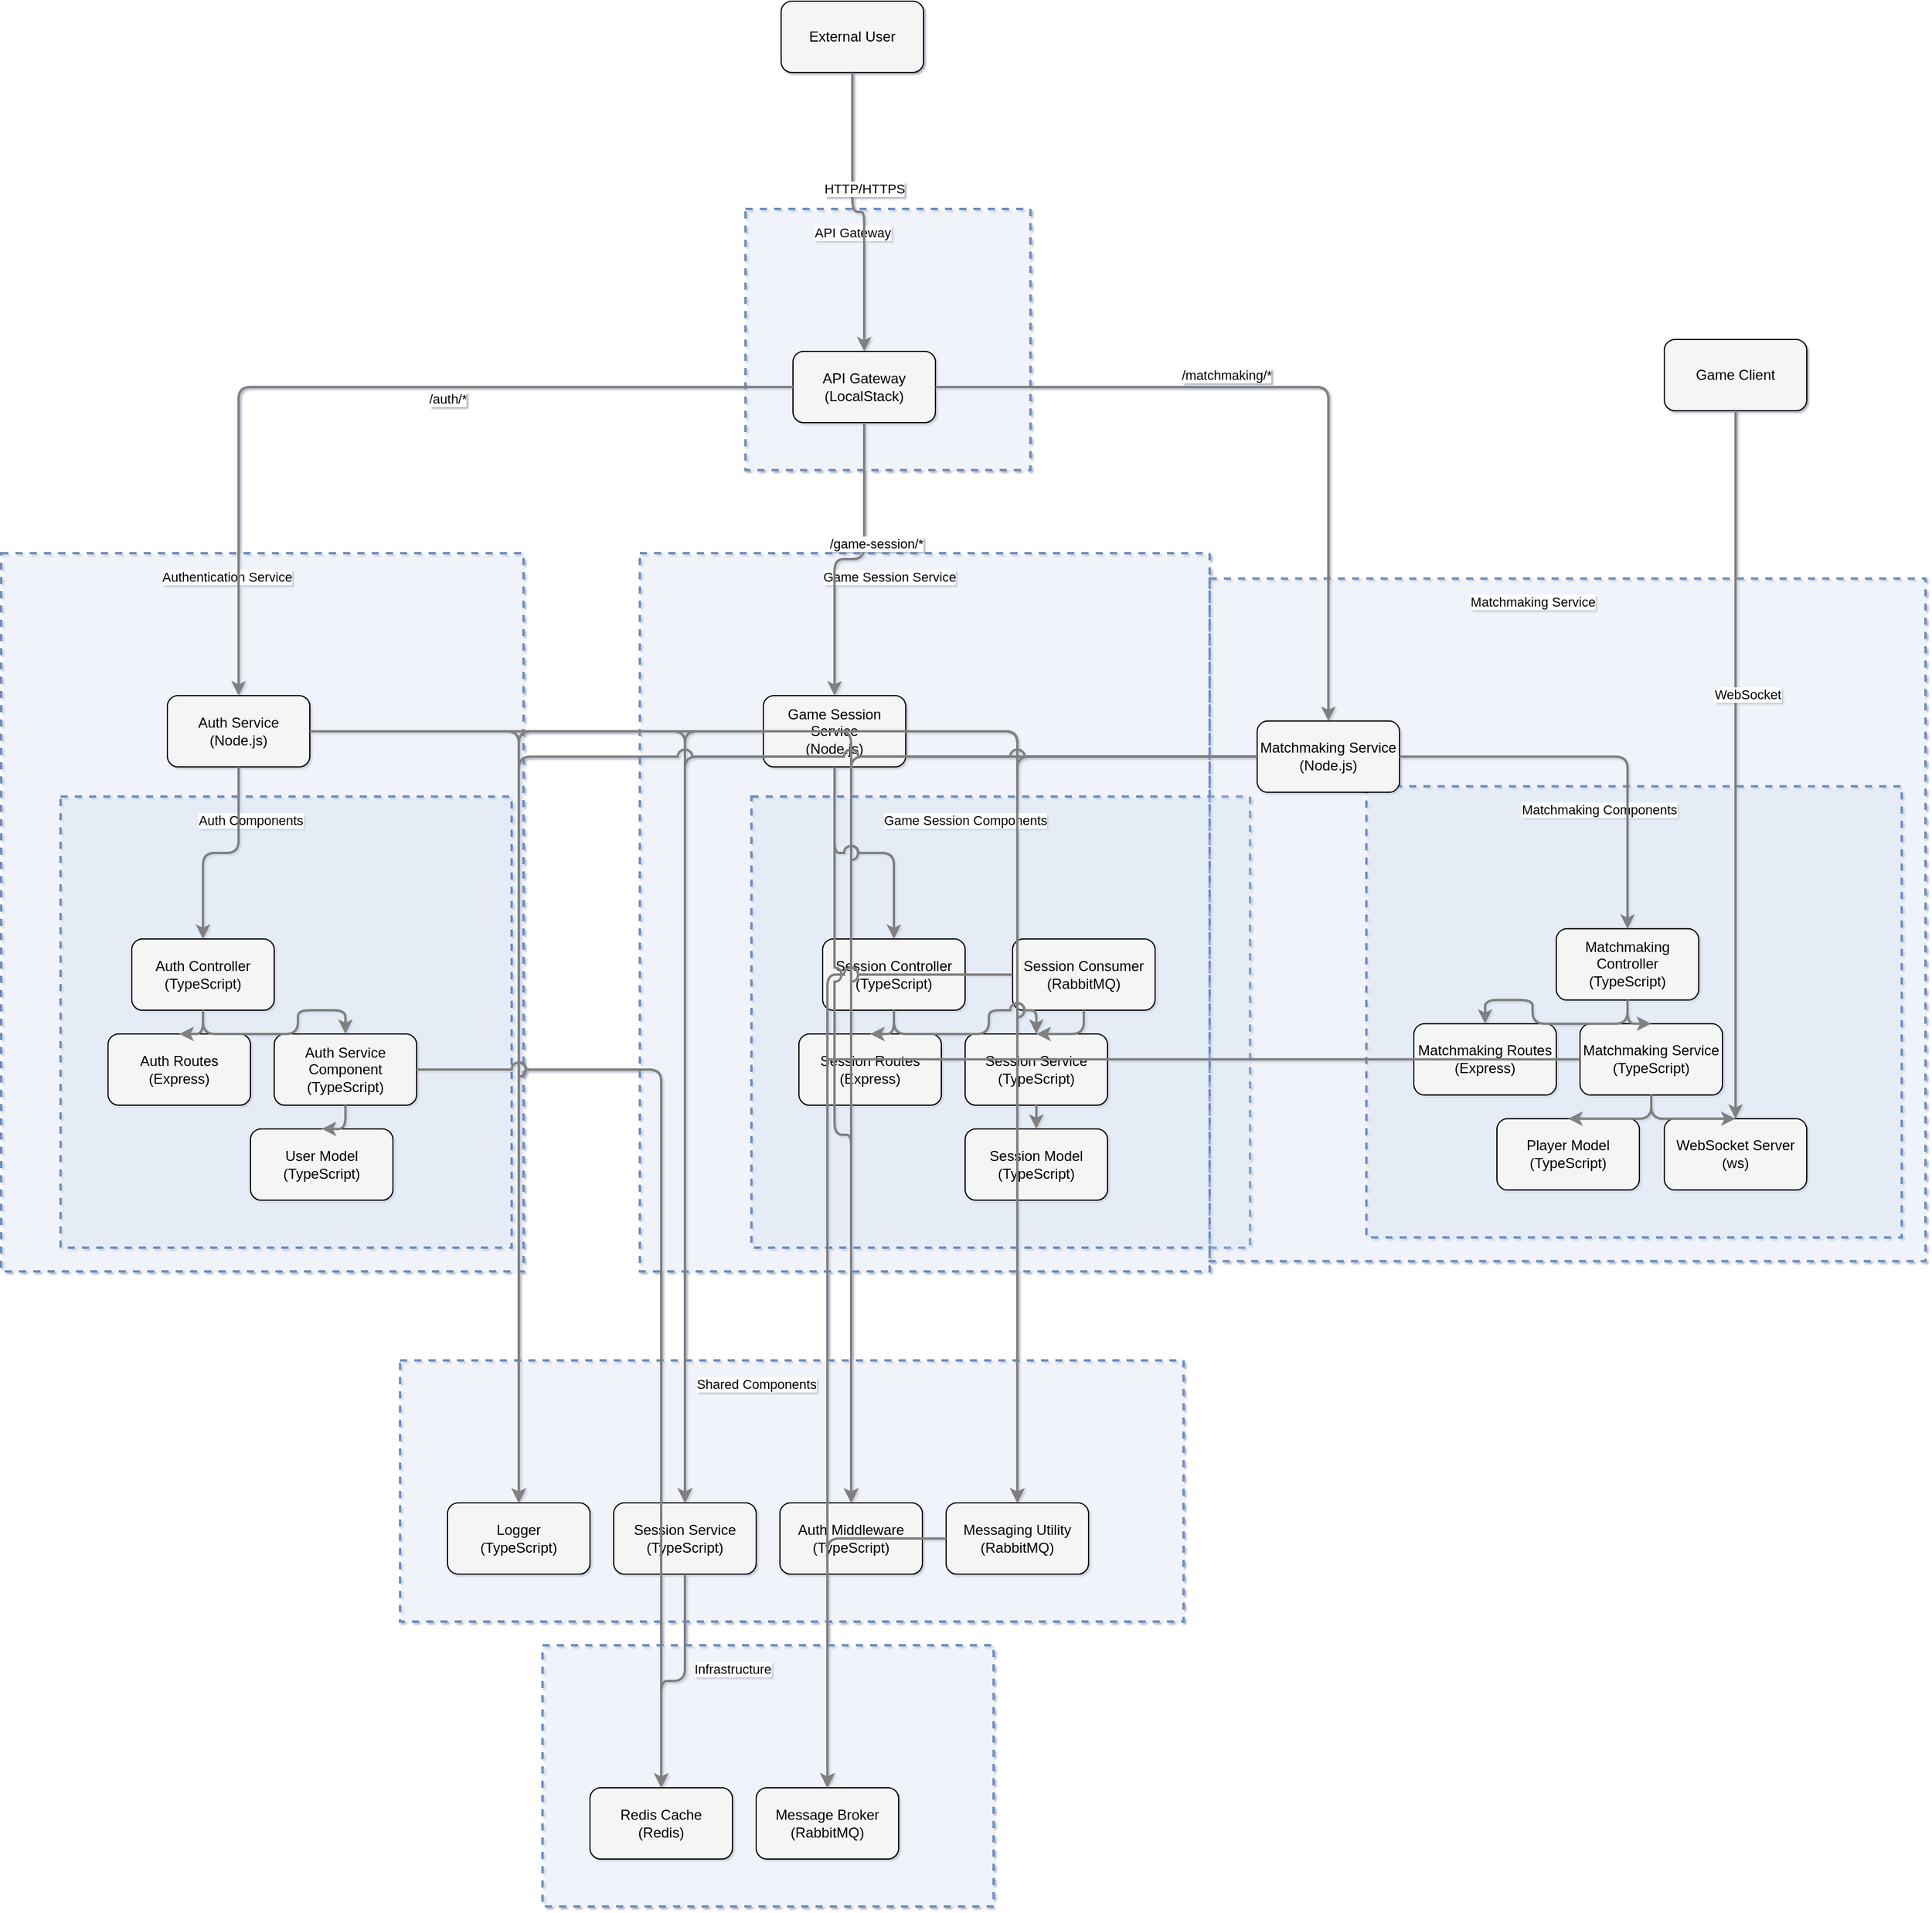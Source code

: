 <mxfile version="26.0.4">
  <diagram id="codeviz-diagram" name="System Diagram">
    <mxGraphModel dx="1434" dy="746" grid="1" gridSize="10" guides="1" tooltips="1" connect="1" arrows="1" fold="1" page="1" pageScale="1" pageWidth="1169" pageHeight="827" background="none" math="0" shadow="1">
      <root>
        <mxCell id="0" />
        <mxCell id="1" parent="0" />
        <mxCell id="Infrastructure" value="" style="html=1;whiteSpace=wrap;container=1;fillColor=#dae8fc;strokeColor=#6c8ebf;dashed=1;fillOpacity=20;strokeWidth=2;containerType=none;recursiveResize=0;movable=1;resizable=1;autosize=0;dropTarget=0" parent="1" vertex="1">
          <mxGeometry x="488" y="1397" width="380" height="220" as="geometry" />
        </mxCell>
        <mxCell id="RabbitMQ" value="Message Broker&lt;br&gt;(RabbitMQ)" style="rounded=1;whiteSpace=wrap;html=1;fillColor=#f5f5f5" parent="Infrastructure" vertex="1">
          <mxGeometry x="180" y="120" width="120" height="60" as="geometry" />
        </mxCell>
        <mxCell id="Redis" value="Redis Cache&lt;br&gt;(Redis)" style="rounded=1;whiteSpace=wrap;html=1;fillColor=#f5f5f5" parent="Infrastructure" vertex="1">
          <mxGeometry x="40" y="120" width="120" height="60" as="geometry" />
        </mxCell>
        <mxCell id="Infrastructure_label" value="Infrastructure" style="edgeLabel;html=1;align=center;verticalAlign=middle;resizable=0;labelBackgroundColor=white;spacing=5" parent="1" vertex="1">
          <mxGeometry x="496" y="1405" width="304" height="24" as="geometry" />
        </mxCell>
        <mxCell id="subGraph0" value="" style="html=1;whiteSpace=wrap;container=1;fillColor=#dae8fc;strokeColor=#6c8ebf;dashed=1;fillOpacity=20;strokeWidth=2;containerType=none;recursiveResize=0;movable=1;resizable=1;autosize=0;dropTarget=0" parent="1" vertex="1">
          <mxGeometry x="659" y="187" width="240" height="220" as="geometry" />
        </mxCell>
        <mxCell id="APIGateway" value="API Gateway&lt;br&gt;(LocalStack)" style="rounded=1;whiteSpace=wrap;html=1;fillColor=#f5f5f5" parent="subGraph0" vertex="1">
          <mxGeometry x="40" y="120" width="120" height="60" as="geometry" />
        </mxCell>
        <mxCell id="subGraph0_label" value="API Gateway" style="edgeLabel;html=1;align=center;verticalAlign=middle;resizable=0;labelBackgroundColor=white;spacing=5" parent="1" vertex="1">
          <mxGeometry x="667" y="195" width="164" height="24" as="geometry" />
        </mxCell>
        <mxCell id="subGraph2" value="" style="html=1;whiteSpace=wrap;container=1;fillColor=#dae8fc;strokeColor=#6c8ebf;dashed=1;fillOpacity=20;strokeWidth=2;containerType=none;recursiveResize=0;movable=1;resizable=1;autosize=0;dropTarget=0" parent="1" vertex="1">
          <mxGeometry x="32" y="477" width="440" height="605" as="geometry" />
        </mxCell>
        <mxCell id="subGraph1" value="" style="html=1;whiteSpace=wrap;container=1;fillColor=#dae8fc;strokeColor=#6c8ebf;dashed=1;fillOpacity=20;strokeWidth=2;containerType=none;recursiveResize=0;movable=1;resizable=1;autosize=0;dropTarget=0" parent="subGraph2" vertex="1">
          <mxGeometry x="50" y="205" width="380" height="380" as="geometry" />
        </mxCell>
        <mxCell id="AuthController" value="Auth Controller&lt;br&gt;(TypeScript)" style="rounded=1;whiteSpace=wrap;html=1;fillColor=#f5f5f5" parent="subGraph1" vertex="1">
          <mxGeometry x="60" y="120" width="120" height="60" as="geometry" />
        </mxCell>
        <mxCell id="AuthRoutes" value="Auth Routes&lt;br&gt;(Express)" style="rounded=1;whiteSpace=wrap;html=1;fillColor=#f5f5f5" parent="subGraph1" vertex="1">
          <mxGeometry x="40" y="200" width="120" height="60" as="geometry" />
        </mxCell>
        <mxCell id="AuthServiceComponent" value="Auth Service Component&lt;br&gt;(TypeScript)" style="rounded=1;whiteSpace=wrap;html=1;fillColor=#f5f5f5" parent="subGraph1" vertex="1">
          <mxGeometry x="180" y="200" width="120" height="60" as="geometry" />
        </mxCell>
        <mxCell id="UserModel" value="User Model&lt;br&gt;(TypeScript)" style="rounded=1;whiteSpace=wrap;html=1;fillColor=#f5f5f5" parent="subGraph1" vertex="1">
          <mxGeometry x="160" y="280" width="120" height="60" as="geometry" />
        </mxCell>
        <mxCell id="subGraph1_label" value="Auth Components" style="edgeLabel;html=1;align=center;verticalAlign=middle;resizable=0;labelBackgroundColor=white;spacing=5" parent="subGraph2" vertex="1">
          <mxGeometry x="58" y="213" width="304" height="24" as="geometry" />
        </mxCell>
        <mxCell id="AuthService" value="Auth Service&lt;br&gt;(Node.js)" style="rounded=1;whiteSpace=wrap;html=1;fillColor=#f5f5f5" parent="subGraph2" vertex="1">
          <mxGeometry x="140" y="120" width="120" height="60" as="geometry" />
        </mxCell>
        <mxCell id="subGraph2_label" value="Authentication Service" style="edgeLabel;html=1;align=center;verticalAlign=middle;resizable=0;labelBackgroundColor=white;spacing=5" parent="1" vertex="1">
          <mxGeometry x="40" y="485" width="364" height="24" as="geometry" />
        </mxCell>
        <mxCell id="subGraph4" value="" style="html=1;whiteSpace=wrap;container=1;fillColor=#dae8fc;strokeColor=#6c8ebf;dashed=1;fillOpacity=20;strokeWidth=2;containerType=none;recursiveResize=0;movable=1;resizable=1;autosize=0;dropTarget=0" parent="1" vertex="1">
          <mxGeometry x="570" y="477" width="480" height="605" as="geometry" />
        </mxCell>
        <mxCell id="subGraph3" value="" style="html=1;whiteSpace=wrap;container=1;fillColor=#dae8fc;strokeColor=#6c8ebf;dashed=1;fillOpacity=20;strokeWidth=2;containerType=none;recursiveResize=0;movable=1;resizable=1;autosize=0;dropTarget=0" parent="subGraph4" vertex="1">
          <mxGeometry x="94" y="205" width="420" height="380" as="geometry" />
        </mxCell>
        <mxCell id="GameSessionConsumer" value="Session Consumer&lt;br&gt;(RabbitMQ)" style="rounded=1;whiteSpace=wrap;html=1;fillColor=#f5f5f5" parent="subGraph3" vertex="1">
          <mxGeometry x="220" y="120" width="120" height="60" as="geometry" />
        </mxCell>
        <mxCell id="GameSessionController" value="Session Controller&lt;br&gt;(TypeScript)" style="rounded=1;whiteSpace=wrap;html=1;fillColor=#f5f5f5" parent="subGraph3" vertex="1">
          <mxGeometry x="60" y="120" width="120" height="60" as="geometry" />
        </mxCell>
        <mxCell id="GameSessionModel" value="Session Model&lt;br&gt;(TypeScript)" style="rounded=1;whiteSpace=wrap;html=1;fillColor=#f5f5f5" parent="subGraph3" vertex="1">
          <mxGeometry x="180" y="280" width="120" height="60" as="geometry" />
        </mxCell>
        <mxCell id="GameSessionRoutes" value="Session Routes&lt;br&gt;(Express)" style="rounded=1;whiteSpace=wrap;html=1;fillColor=#f5f5f5" parent="subGraph3" vertex="1">
          <mxGeometry x="40" y="200" width="120" height="60" as="geometry" />
        </mxCell>
        <mxCell id="GameSessionServiceComponent" value="Session Service&lt;br&gt;(TypeScript)" style="rounded=1;whiteSpace=wrap;html=1;fillColor=#f5f5f5" parent="subGraph3" vertex="1">
          <mxGeometry x="180" y="200" width="120" height="60" as="geometry" />
        </mxCell>
        <mxCell id="subGraph3_label" value="Game Session Components" style="edgeLabel;html=1;align=center;verticalAlign=middle;resizable=0;labelBackgroundColor=white;spacing=5" parent="subGraph4" vertex="1">
          <mxGeometry x="102" y="213" width="344" height="24" as="geometry" />
        </mxCell>
        <mxCell id="GameSessionService" value="Game Session Service&lt;br&gt;(Node.js)" style="rounded=1;whiteSpace=wrap;html=1;fillColor=#f5f5f5" parent="subGraph4" vertex="1">
          <mxGeometry x="104" y="120" width="120" height="60" as="geometry" />
        </mxCell>
        <mxCell id="subGraph4_label" value="Game Session Service" style="edgeLabel;html=1;align=center;verticalAlign=middle;resizable=0;labelBackgroundColor=white;spacing=5" parent="1" vertex="1">
          <mxGeometry x="578" y="485" width="404" height="24" as="geometry" />
        </mxCell>
        <mxCell id="subGraph6" value="" style="html=1;whiteSpace=wrap;container=1;fillColor=#dae8fc;strokeColor=#6c8ebf;dashed=1;fillOpacity=20;strokeWidth=2;containerType=none;recursiveResize=0;movable=1;resizable=1;autosize=0;dropTarget=0" parent="1" vertex="1">
          <mxGeometry x="1050" y="498.429" width="603" height="575" as="geometry" />
        </mxCell>
        <mxCell id="subGraph5" value="" style="html=1;whiteSpace=wrap;container=1;fillColor=#dae8fc;strokeColor=#6c8ebf;dashed=1;fillOpacity=20;strokeWidth=2;containerType=none;recursiveResize=0;movable=1;resizable=1;autosize=0;dropTarget=0" parent="subGraph6" vertex="1">
          <mxGeometry x="132" y="175" width="451" height="380" as="geometry" />
        </mxCell>
        <mxCell id="MatchController" value="Matchmaking Controller&lt;br&gt;(TypeScript)" style="rounded=1;whiteSpace=wrap;html=1;fillColor=#f5f5f5" parent="subGraph5" vertex="1">
          <mxGeometry x="160" y="120" width="120" height="60" as="geometry" />
        </mxCell>
        <mxCell id="MatchRoutes" value="Matchmaking Routes&lt;br&gt;(Express)" style="rounded=1;whiteSpace=wrap;html=1;fillColor=#f5f5f5" parent="subGraph5" vertex="1">
          <mxGeometry x="40" y="200" width="120" height="60" as="geometry" />
        </mxCell>
        <mxCell id="MatchServiceComponent" value="Matchmaking Service&lt;br&gt;(TypeScript)" style="rounded=1;whiteSpace=wrap;html=1;fillColor=#f5f5f5" parent="subGraph5" vertex="1">
          <mxGeometry x="180" y="200" width="120" height="60" as="geometry" />
        </mxCell>
        <mxCell id="PlayerModel" value="Player Model&lt;br&gt;(TypeScript)" style="rounded=1;whiteSpace=wrap;html=1;fillColor=#f5f5f5" parent="subGraph5" vertex="1">
          <mxGeometry x="110" y="280" width="120" height="60" as="geometry" />
        </mxCell>
        <mxCell id="WebSocketServer" value="WebSocket Server&lt;br&gt;(ws)" style="rounded=1;whiteSpace=wrap;html=1;fillColor=#f5f5f5" parent="subGraph5" vertex="1">
          <mxGeometry x="251" y="280" width="120" height="60" as="geometry" />
        </mxCell>
        <mxCell id="subGraph5_label" value="Matchmaking Components" style="edgeLabel;html=1;align=center;verticalAlign=middle;resizable=0;labelBackgroundColor=white;spacing=5" parent="subGraph6" vertex="1">
          <mxGeometry x="140" y="183" width="375" height="24" as="geometry" />
        </mxCell>
        <mxCell id="MatchmakingService" value="Matchmaking Service&lt;br&gt;(Node.js)" style="rounded=1;whiteSpace=wrap;html=1;fillColor=#f5f5f5" parent="subGraph6" vertex="1">
          <mxGeometry x="40" y="120" width="120" height="60" as="geometry" />
        </mxCell>
        <mxCell id="subGraph6_label" value="Matchmaking Service" style="edgeLabel;html=1;align=center;verticalAlign=middle;resizable=0;labelBackgroundColor=white;spacing=5" parent="1" vertex="1">
          <mxGeometry x="1058" y="506.429" width="527" height="24" as="geometry" />
        </mxCell>
        <mxCell id="subGraph7" value="" style="html=1;whiteSpace=wrap;container=1;fillColor=#dae8fc;strokeColor=#6c8ebf;dashed=1;fillOpacity=20;strokeWidth=2;containerType=none;recursiveResize=0;movable=1;resizable=1;autosize=0;dropTarget=0" parent="1" vertex="1">
          <mxGeometry x="368" y="1157" width="660" height="220" as="geometry" />
        </mxCell>
        <mxCell id="AuthMiddleware" value="Auth Middleware&lt;br&gt;(TypeScript)" style="rounded=1;whiteSpace=wrap;html=1;fillColor=#f5f5f5" parent="subGraph7" vertex="1">
          <mxGeometry x="320" y="120" width="120" height="60" as="geometry" />
        </mxCell>
        <mxCell id="Logger" value="Logger&lt;br&gt;(TypeScript)" style="rounded=1;whiteSpace=wrap;html=1;fillColor=#f5f5f5" parent="subGraph7" vertex="1">
          <mxGeometry x="40" y="120" width="120" height="60" as="geometry" />
        </mxCell>
        <mxCell id="MessagingUtil" value="Messaging Utility&lt;br&gt;(RabbitMQ)" style="rounded=1;whiteSpace=wrap;html=1;fillColor=#f5f5f5" parent="subGraph7" vertex="1">
          <mxGeometry x="460" y="120" width="120" height="60" as="geometry" />
        </mxCell>
        <mxCell id="SessionService" value="Session Service&lt;br&gt;(TypeScript)" style="rounded=1;whiteSpace=wrap;html=1;fillColor=#f5f5f5" parent="subGraph7" vertex="1">
          <mxGeometry x="180" y="120" width="120" height="60" as="geometry" />
        </mxCell>
        <mxCell id="subGraph7_label" value="Shared Components" style="edgeLabel;html=1;align=center;verticalAlign=middle;resizable=0;labelBackgroundColor=white;spacing=5" parent="1" vertex="1">
          <mxGeometry x="376" y="1165" width="584" height="24" as="geometry" />
        </mxCell>
        <mxCell id="Client" value="Game Client" style="rounded=1;whiteSpace=wrap;html=1;fillColor=#f5f5f5" parent="1" vertex="1">
          <mxGeometry x="1433" y="297" width="120" height="60" as="geometry" />
        </mxCell>
        <mxCell id="User" value="External User" style="rounded=1;whiteSpace=wrap;html=1;fillColor=#f5f5f5" parent="1" vertex="1">
          <mxGeometry x="689" y="12" width="120" height="60" as="geometry" />
        </mxCell>
        <mxCell id="edge-L_APIGateway_AuthService_2" style="edgeStyle=orthogonalEdgeStyle;rounded=1;orthogonalLoop=1;jettySize=auto;html=1;strokeColor=#808080;strokeWidth=2;jumpStyle=arc;jumpSize=10;spacing=15;labelBackgroundColor=white;labelBorderColor=none" parent="1" source="APIGateway" target="AuthService" edge="1">
          <mxGeometry relative="1" as="geometry" />
        </mxCell>
        <mxCell id="edge-L_APIGateway_AuthService_2_label" value="/auth/*" style="edgeLabel;html=1;align=center;verticalAlign=middle;resizable=0;points=[];" parent="edge-L_APIGateway_AuthService_2" vertex="1" connectable="0">
          <mxGeometry x="-0.2" y="10" relative="1" as="geometry">
            <mxPoint as="offset" />
          </mxGeometry>
        </mxCell>
        <mxCell id="edge-L_APIGateway_GameSessionService_3" style="edgeStyle=orthogonalEdgeStyle;rounded=1;orthogonalLoop=1;jettySize=auto;html=1;strokeColor=#808080;strokeWidth=2;jumpStyle=arc;jumpSize=10;spacing=15;labelBackgroundColor=white;labelBorderColor=none" parent="1" source="APIGateway" target="GameSessionService" edge="1">
          <mxGeometry relative="1" as="geometry" />
        </mxCell>
        <mxCell id="edge-L_APIGateway_GameSessionService_3_label" value="/game-session/*" style="edgeLabel;html=1;align=center;verticalAlign=middle;resizable=0;points=[];" parent="edge-L_APIGateway_GameSessionService_3" vertex="1" connectable="0">
          <mxGeometry x="-0.2" y="10" relative="1" as="geometry">
            <mxPoint as="offset" />
          </mxGeometry>
        </mxCell>
        <mxCell id="edge-L_APIGateway_MatchmakingService_4" style="edgeStyle=orthogonalEdgeStyle;rounded=1;orthogonalLoop=1;jettySize=auto;html=1;strokeColor=#808080;strokeWidth=2;jumpStyle=arc;jumpSize=10;spacing=15;labelBackgroundColor=white;labelBorderColor=none" parent="1" source="APIGateway" target="MatchmakingService" edge="1">
          <mxGeometry relative="1" as="geometry" />
        </mxCell>
        <mxCell id="edge-L_APIGateway_MatchmakingService_4_label" value="/matchmaking/*" style="edgeLabel;html=1;align=center;verticalAlign=middle;resizable=0;points=[];" parent="edge-L_APIGateway_MatchmakingService_4" vertex="1" connectable="0">
          <mxGeometry x="-0.2" y="10" relative="1" as="geometry">
            <mxPoint as="offset" />
          </mxGeometry>
        </mxCell>
        <mxCell id="edge-L_AuthController_AuthRoutes_7" style="edgeStyle=orthogonalEdgeStyle;rounded=1;orthogonalLoop=1;jettySize=auto;html=1;strokeColor=#808080;strokeWidth=2;jumpStyle=arc;jumpSize=10;spacing=15;labelBackgroundColor=white;labelBorderColor=none" parent="1" source="AuthController" target="AuthRoutes" edge="1">
          <mxGeometry relative="1" as="geometry" />
        </mxCell>
        <mxCell id="edge-L_AuthController_AuthServiceComponent_6" style="edgeStyle=orthogonalEdgeStyle;rounded=1;orthogonalLoop=1;jettySize=auto;html=1;strokeColor=#808080;strokeWidth=2;jumpStyle=arc;jumpSize=10;spacing=15;labelBackgroundColor=white;labelBorderColor=none" parent="1" source="AuthController" target="AuthServiceComponent" edge="1">
          <mxGeometry relative="1" as="geometry" />
        </mxCell>
        <mxCell id="edge-L_AuthService_AuthController_5" style="edgeStyle=orthogonalEdgeStyle;rounded=1;orthogonalLoop=1;jettySize=auto;html=1;strokeColor=#808080;strokeWidth=2;jumpStyle=arc;jumpSize=10;spacing=15;labelBackgroundColor=white;labelBorderColor=none" parent="1" source="AuthService" target="AuthController" edge="1">
          <mxGeometry relative="1" as="geometry" />
        </mxCell>
        <mxCell id="edge-L_AuthService_AuthMiddleware_22" style="edgeStyle=orthogonalEdgeStyle;rounded=1;orthogonalLoop=1;jettySize=auto;html=1;strokeColor=#808080;strokeWidth=2;jumpStyle=arc;jumpSize=10;spacing=15;labelBackgroundColor=white;labelBorderColor=none" parent="1" source="AuthService" target="AuthMiddleware" edge="1">
          <mxGeometry relative="1" as="geometry" />
        </mxCell>
        <mxCell id="edge-L_AuthService_Logger_31" style="edgeStyle=orthogonalEdgeStyle;rounded=1;orthogonalLoop=1;jettySize=auto;html=1;strokeColor=#808080;strokeWidth=2;jumpStyle=arc;jumpSize=10;spacing=15;labelBackgroundColor=white;labelBorderColor=none" parent="1" source="AuthService" target="Logger" edge="1">
          <mxGeometry relative="1" as="geometry" />
        </mxCell>
        <mxCell id="edge-L_AuthService_MessagingUtil_28" style="edgeStyle=orthogonalEdgeStyle;rounded=1;orthogonalLoop=1;jettySize=auto;html=1;strokeColor=#808080;strokeWidth=2;jumpStyle=arc;jumpSize=10;spacing=15;labelBackgroundColor=white;labelBorderColor=none" parent="1" source="AuthService" target="MessagingUtil" edge="1">
          <mxGeometry relative="1" as="geometry" />
        </mxCell>
        <mxCell id="edge-L_AuthService_SessionService_25" style="edgeStyle=orthogonalEdgeStyle;rounded=1;orthogonalLoop=1;jettySize=auto;html=1;strokeColor=#808080;strokeWidth=2;jumpStyle=arc;jumpSize=10;spacing=15;labelBackgroundColor=white;labelBorderColor=none" parent="1" source="AuthService" target="SessionService" edge="1">
          <mxGeometry relative="1" as="geometry" />
        </mxCell>
        <mxCell id="edge-L_AuthServiceComponent_Redis_9" style="edgeStyle=orthogonalEdgeStyle;rounded=1;orthogonalLoop=1;jettySize=auto;html=1;strokeColor=#808080;strokeWidth=2;jumpStyle=arc;jumpSize=10;spacing=15;labelBackgroundColor=white;labelBorderColor=none" parent="1" source="AuthServiceComponent" target="Redis" edge="1">
          <mxGeometry relative="1" as="geometry" />
        </mxCell>
        <mxCell id="edge-L_AuthServiceComponent_UserModel_8" style="edgeStyle=orthogonalEdgeStyle;rounded=1;orthogonalLoop=1;jettySize=auto;html=1;strokeColor=#808080;strokeWidth=2;jumpStyle=arc;jumpSize=10;spacing=15;labelBackgroundColor=white;labelBorderColor=none" parent="1" source="AuthServiceComponent" target="UserModel" edge="1">
          <mxGeometry relative="1" as="geometry" />
        </mxCell>
        <mxCell id="edge-L_Client_WebSocketServer_1" style="edgeStyle=orthogonalEdgeStyle;rounded=1;orthogonalLoop=1;jettySize=auto;html=1;strokeColor=#808080;strokeWidth=2;jumpStyle=arc;jumpSize=10;spacing=15;labelBackgroundColor=white;labelBorderColor=none" parent="1" source="Client" target="WebSocketServer" edge="1">
          <mxGeometry relative="1" as="geometry" />
        </mxCell>
        <mxCell id="edge-L_Client_WebSocketServer_1_label" value="WebSocket" style="edgeLabel;html=1;align=center;verticalAlign=middle;resizable=0;points=[];" parent="edge-L_Client_WebSocketServer_1" vertex="1" connectable="0">
          <mxGeometry x="-0.2" y="10" relative="1" as="geometry">
            <mxPoint as="offset" />
          </mxGeometry>
        </mxCell>
        <mxCell id="edge-L_GameSessionConsumer_GameSessionServiceComponent_14" style="edgeStyle=orthogonalEdgeStyle;rounded=1;orthogonalLoop=1;jettySize=auto;html=1;strokeColor=#808080;strokeWidth=2;jumpStyle=arc;jumpSize=10;spacing=15;labelBackgroundColor=white;labelBorderColor=none" parent="1" source="GameSessionConsumer" target="GameSessionServiceComponent" edge="1">
          <mxGeometry relative="1" as="geometry" />
        </mxCell>
        <mxCell id="edge-L_GameSessionConsumer_RabbitMQ_15" style="edgeStyle=orthogonalEdgeStyle;rounded=1;orthogonalLoop=1;jettySize=auto;html=1;strokeColor=#808080;strokeWidth=2;jumpStyle=arc;jumpSize=10;spacing=15;labelBackgroundColor=white;labelBorderColor=none" parent="1" source="GameSessionConsumer" target="RabbitMQ" edge="1">
          <mxGeometry relative="1" as="geometry" />
        </mxCell>
        <mxCell id="edge-L_GameSessionController_GameSessionRoutes_12" style="edgeStyle=orthogonalEdgeStyle;rounded=1;orthogonalLoop=1;jettySize=auto;html=1;strokeColor=#808080;strokeWidth=2;jumpStyle=arc;jumpSize=10;spacing=15;labelBackgroundColor=white;labelBorderColor=none" parent="1" source="GameSessionController" target="GameSessionRoutes" edge="1">
          <mxGeometry relative="1" as="geometry" />
        </mxCell>
        <mxCell id="edge-L_GameSessionController_GameSessionServiceComponent_11" style="edgeStyle=orthogonalEdgeStyle;rounded=1;orthogonalLoop=1;jettySize=auto;html=1;strokeColor=#808080;strokeWidth=2;jumpStyle=arc;jumpSize=10;spacing=15;labelBackgroundColor=white;labelBorderColor=none" parent="1" source="GameSessionController" target="GameSessionServiceComponent" edge="1">
          <mxGeometry relative="1" as="geometry" />
        </mxCell>
        <mxCell id="edge-L_GameSessionService_AuthMiddleware_23" style="edgeStyle=orthogonalEdgeStyle;rounded=1;orthogonalLoop=1;jettySize=auto;html=1;strokeColor=#808080;strokeWidth=2;jumpStyle=arc;jumpSize=10;spacing=15;labelBackgroundColor=white;labelBorderColor=none" parent="1" source="GameSessionService" target="AuthMiddleware" edge="1">
          <mxGeometry relative="1" as="geometry" />
        </mxCell>
        <mxCell id="edge-L_GameSessionService_GameSessionController_10" style="edgeStyle=orthogonalEdgeStyle;rounded=1;orthogonalLoop=1;jettySize=auto;html=1;strokeColor=#808080;strokeWidth=2;jumpStyle=arc;jumpSize=10;spacing=15;labelBackgroundColor=white;labelBorderColor=none" parent="1" source="GameSessionService" target="GameSessionController" edge="1">
          <mxGeometry relative="1" as="geometry" />
        </mxCell>
        <mxCell id="edge-L_GameSessionService_Logger_32" style="edgeStyle=orthogonalEdgeStyle;rounded=1;orthogonalLoop=1;jettySize=auto;html=1;strokeColor=#808080;strokeWidth=2;jumpStyle=arc;jumpSize=10;spacing=15;labelBackgroundColor=white;labelBorderColor=none" parent="1" source="GameSessionService" target="Logger" edge="1">
          <mxGeometry relative="1" as="geometry" />
        </mxCell>
        <mxCell id="edge-L_GameSessionService_MessagingUtil_29" style="edgeStyle=orthogonalEdgeStyle;rounded=1;orthogonalLoop=1;jettySize=auto;html=1;strokeColor=#808080;strokeWidth=2;jumpStyle=arc;jumpSize=10;spacing=15;labelBackgroundColor=white;labelBorderColor=none" parent="1" source="GameSessionService" target="MessagingUtil" edge="1">
          <mxGeometry relative="1" as="geometry" />
        </mxCell>
        <mxCell id="edge-L_GameSessionService_SessionService_26" style="edgeStyle=orthogonalEdgeStyle;rounded=1;orthogonalLoop=1;jettySize=auto;html=1;strokeColor=#808080;strokeWidth=2;jumpStyle=arc;jumpSize=10;spacing=15;labelBackgroundColor=white;labelBorderColor=none" parent="1" source="GameSessionService" target="SessionService" edge="1">
          <mxGeometry relative="1" as="geometry" />
        </mxCell>
        <mxCell id="edge-L_GameSessionServiceComponent_GameSessionModel_13" style="edgeStyle=orthogonalEdgeStyle;rounded=1;orthogonalLoop=1;jettySize=auto;html=1;strokeColor=#808080;strokeWidth=2;jumpStyle=arc;jumpSize=10;spacing=15;labelBackgroundColor=white;labelBorderColor=none" parent="1" source="GameSessionServiceComponent" target="GameSessionModel" edge="1">
          <mxGeometry relative="1" as="geometry" />
        </mxCell>
        <mxCell id="edge-L_MatchController_MatchRoutes_18" style="edgeStyle=orthogonalEdgeStyle;rounded=1;orthogonalLoop=1;jettySize=auto;html=1;strokeColor=#808080;strokeWidth=2;jumpStyle=arc;jumpSize=10;spacing=15;labelBackgroundColor=white;labelBorderColor=none" parent="1" source="MatchController" target="MatchRoutes" edge="1">
          <mxGeometry relative="1" as="geometry" />
        </mxCell>
        <mxCell id="edge-L_MatchController_MatchServiceComponent_17" style="edgeStyle=orthogonalEdgeStyle;rounded=1;orthogonalLoop=1;jettySize=auto;html=1;strokeColor=#808080;strokeWidth=2;jumpStyle=arc;jumpSize=10;spacing=15;labelBackgroundColor=white;labelBorderColor=none" parent="1" source="MatchController" target="MatchServiceComponent" edge="1">
          <mxGeometry relative="1" as="geometry" />
        </mxCell>
        <mxCell id="edge-L_MatchmakingService_AuthMiddleware_24" style="edgeStyle=orthogonalEdgeStyle;rounded=1;orthogonalLoop=1;jettySize=auto;html=1;strokeColor=#808080;strokeWidth=2;jumpStyle=arc;jumpSize=10;spacing=15;labelBackgroundColor=white;labelBorderColor=none" parent="1" source="MatchmakingService" target="AuthMiddleware" edge="1">
          <mxGeometry relative="1" as="geometry" />
        </mxCell>
        <mxCell id="edge-L_MatchmakingService_Logger_33" style="edgeStyle=orthogonalEdgeStyle;rounded=1;orthogonalLoop=1;jettySize=auto;html=1;strokeColor=#808080;strokeWidth=2;jumpStyle=arc;jumpSize=10;spacing=15;labelBackgroundColor=white;labelBorderColor=none" parent="1" source="MatchmakingService" target="Logger" edge="1">
          <mxGeometry relative="1" as="geometry" />
        </mxCell>
        <mxCell id="edge-L_MatchmakingService_MatchController_16" style="edgeStyle=orthogonalEdgeStyle;rounded=1;orthogonalLoop=1;jettySize=auto;html=1;strokeColor=#808080;strokeWidth=2;jumpStyle=arc;jumpSize=10;spacing=15;labelBackgroundColor=white;labelBorderColor=none" parent="1" source="MatchmakingService" target="MatchController" edge="1">
          <mxGeometry relative="1" as="geometry" />
        </mxCell>
        <mxCell id="edge-L_MatchmakingService_MessagingUtil_30" style="edgeStyle=orthogonalEdgeStyle;rounded=1;orthogonalLoop=1;jettySize=auto;html=1;strokeColor=#808080;strokeWidth=2;jumpStyle=arc;jumpSize=10;spacing=15;labelBackgroundColor=white;labelBorderColor=none" parent="1" source="MatchmakingService" target="MessagingUtil" edge="1">
          <mxGeometry relative="1" as="geometry" />
        </mxCell>
        <mxCell id="edge-L_MatchmakingService_SessionService_27" style="edgeStyle=orthogonalEdgeStyle;rounded=1;orthogonalLoop=1;jettySize=auto;html=1;strokeColor=#808080;strokeWidth=2;jumpStyle=arc;jumpSize=10;spacing=15;labelBackgroundColor=white;labelBorderColor=none" parent="1" source="MatchmakingService" target="SessionService" edge="1">
          <mxGeometry relative="1" as="geometry" />
        </mxCell>
        <mxCell id="edge-L_MatchServiceComponent_PlayerModel_19" style="edgeStyle=orthogonalEdgeStyle;rounded=1;orthogonalLoop=1;jettySize=auto;html=1;strokeColor=#808080;strokeWidth=2;jumpStyle=arc;jumpSize=10;spacing=15;labelBackgroundColor=white;labelBorderColor=none" parent="1" source="MatchServiceComponent" target="PlayerModel" edge="1">
          <mxGeometry relative="1" as="geometry" />
        </mxCell>
        <mxCell id="edge-L_MatchServiceComponent_RabbitMQ_21" style="edgeStyle=orthogonalEdgeStyle;rounded=1;orthogonalLoop=1;jettySize=auto;html=1;strokeColor=#808080;strokeWidth=2;jumpStyle=arc;jumpSize=10;spacing=15;labelBackgroundColor=white;labelBorderColor=none" parent="1" source="MatchServiceComponent" target="RabbitMQ" edge="1">
          <mxGeometry relative="1" as="geometry" />
        </mxCell>
        <mxCell id="edge-L_MatchServiceComponent_WebSocketServer_20" style="edgeStyle=orthogonalEdgeStyle;rounded=1;orthogonalLoop=1;jettySize=auto;html=1;strokeColor=#808080;strokeWidth=2;jumpStyle=arc;jumpSize=10;spacing=15;labelBackgroundColor=white;labelBorderColor=none" parent="1" source="MatchServiceComponent" target="WebSocketServer" edge="1">
          <mxGeometry relative="1" as="geometry" />
        </mxCell>
        <mxCell id="edge-L_MessagingUtil_RabbitMQ_34" style="edgeStyle=orthogonalEdgeStyle;rounded=1;orthogonalLoop=1;jettySize=auto;html=1;strokeColor=#808080;strokeWidth=2;jumpStyle=arc;jumpSize=10;spacing=15;labelBackgroundColor=white;labelBorderColor=none" parent="1" source="MessagingUtil" target="RabbitMQ" edge="1">
          <mxGeometry relative="1" as="geometry" />
        </mxCell>
        <mxCell id="edge-L_SessionService_Redis_35" style="edgeStyle=orthogonalEdgeStyle;rounded=1;orthogonalLoop=1;jettySize=auto;html=1;strokeColor=#808080;strokeWidth=2;jumpStyle=arc;jumpSize=10;spacing=15;labelBackgroundColor=white;labelBorderColor=none" parent="1" source="SessionService" target="Redis" edge="1">
          <mxGeometry relative="1" as="geometry" />
        </mxCell>
        <mxCell id="edge-L_User_APIGateway_0" style="edgeStyle=orthogonalEdgeStyle;rounded=1;orthogonalLoop=1;jettySize=auto;html=1;strokeColor=#808080;strokeWidth=2;jumpStyle=arc;jumpSize=10;spacing=15;labelBackgroundColor=white;labelBorderColor=none" parent="1" source="User" target="APIGateway" edge="1">
          <mxGeometry relative="1" as="geometry" />
        </mxCell>
        <mxCell id="edge-L_User_APIGateway_0_label" value="HTTP/HTTPS" style="edgeLabel;html=1;align=center;verticalAlign=middle;resizable=0;points=[];" parent="edge-L_User_APIGateway_0" vertex="1" connectable="0">
          <mxGeometry x="-0.2" y="10" relative="1" as="geometry">
            <mxPoint as="offset" />
          </mxGeometry>
        </mxCell>
      </root>
    </mxGraphModel>
  </diagram>
</mxfile>

